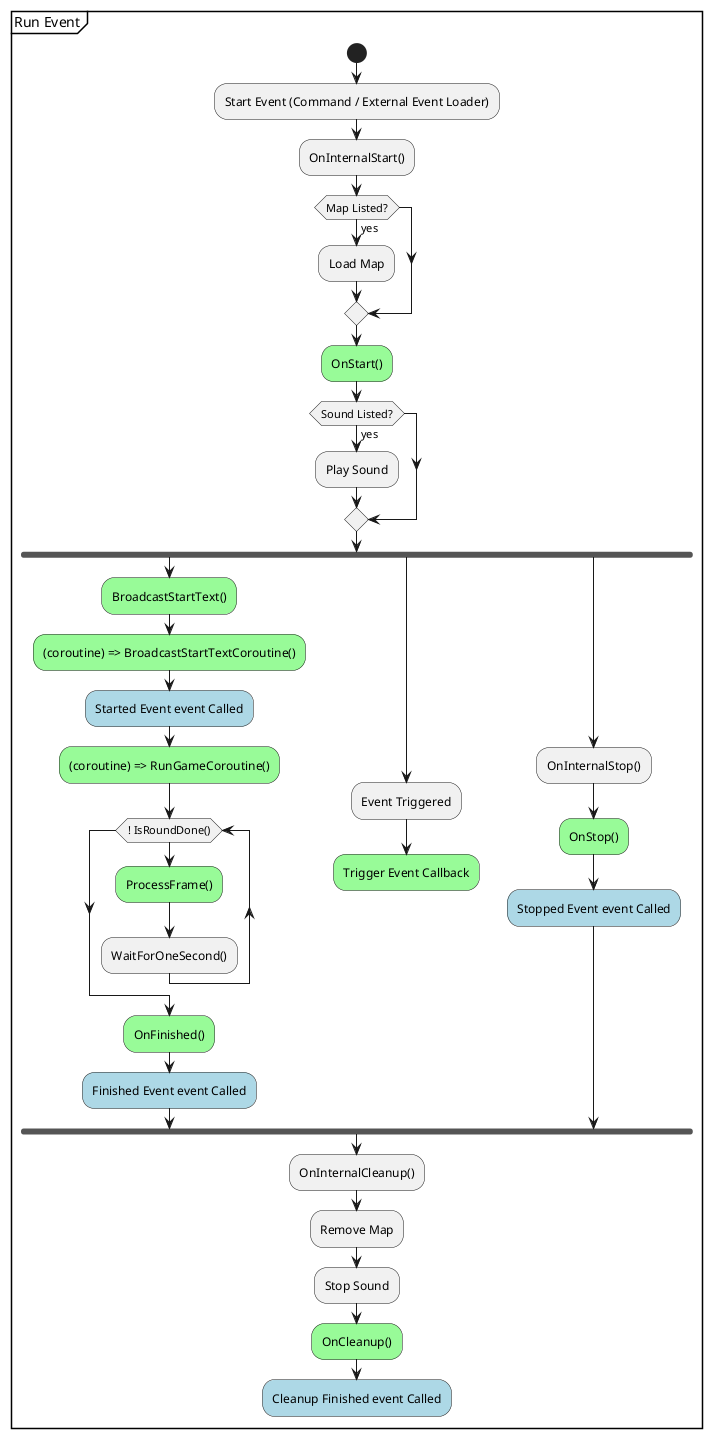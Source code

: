 ﻿@startuml
'https://plantuml.com/sequence-diagram
partition Run Event {
 
start
:Start Event (Command / External Event Loader);
:OnInternalStart();

if (Map Listed?) then (yes)
:Load Map;
endif

#paleGreen:OnStart();

if (Sound Listed?) then (yes)
:Play Sound;
endif
fork
    #paleGreen:BroadcastStartText();
    #paleGreen:(coroutine) => BroadcastStartTextCoroutine();
    #lightBlue:Started Event event Called;
    #paleGreen:(coroutine) => RunGameCoroutine();
    while(! IsRoundDone())
        #paleGreen:ProcessFrame();
        :WaitForOneSecond();
    endwhile
    #paleGreen :OnFinished();
    #lightBlue:Finished Event event Called;
fork again
:Event Triggered;
#paleGreen:Trigger Event Callback;
detach
fork again
    :OnInternalStop();
    #paleGreen:OnStop();
    #lightBlue:Stopped Event event Called;

end fork
:OnInternalCleanup();
:Remove Map;
:Stop Sound;
#paleGreen:OnCleanup();
#lightBlue:Cleanup Finished event Called;
}
@enduml